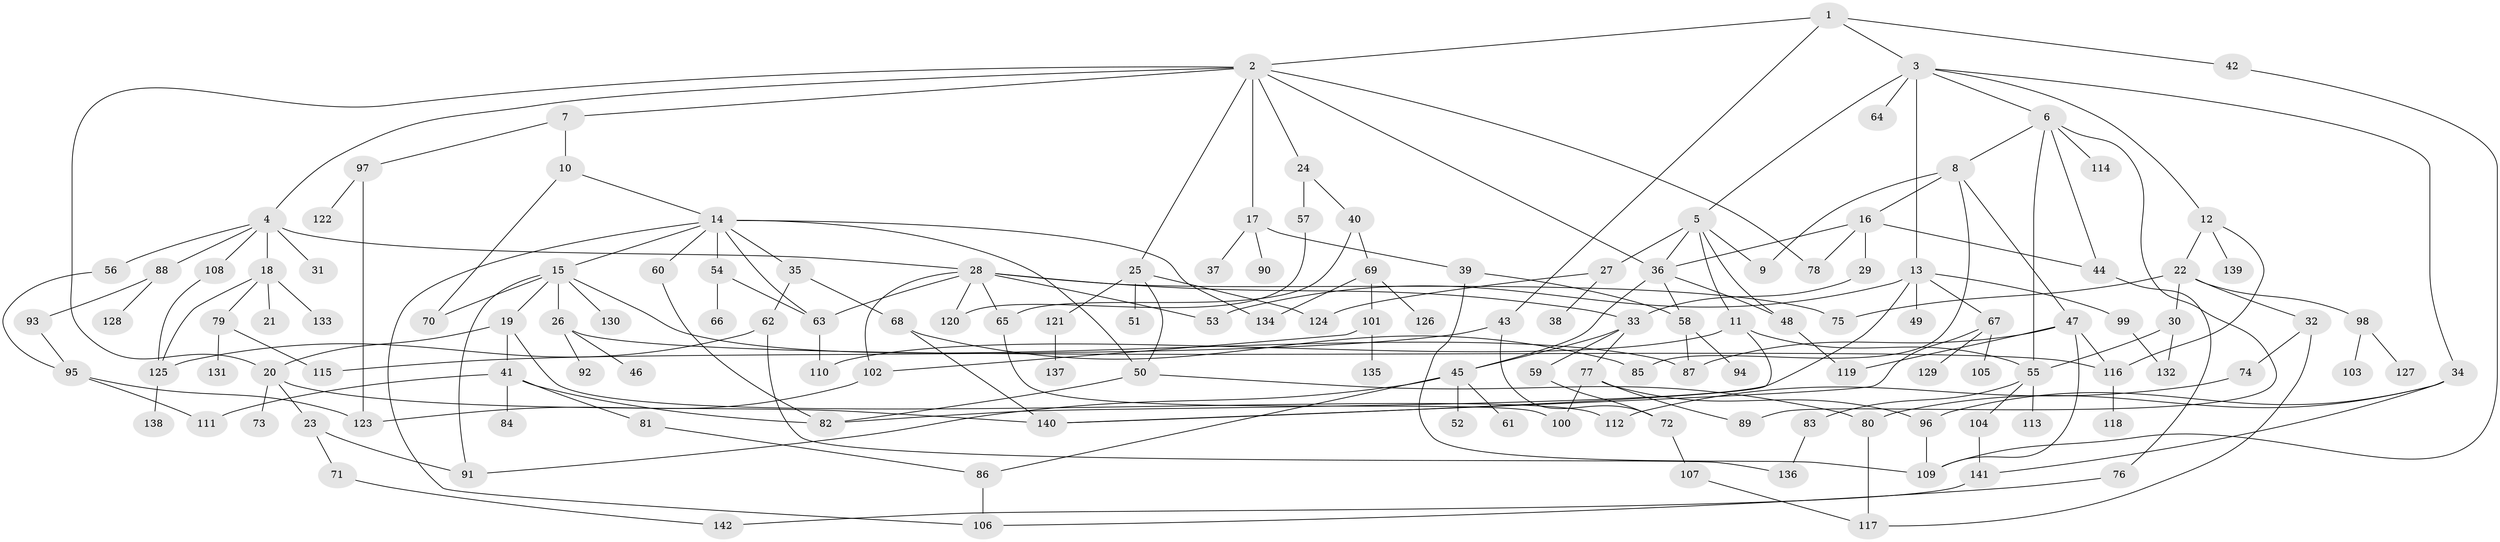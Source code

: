 // coarse degree distribution, {4: 0.13541666666666666, 9: 0.010416666666666666, 6: 0.07291666666666667, 7: 0.020833333333333332, 5: 0.11458333333333333, 10: 0.010416666666666666, 3: 0.15625, 8: 0.03125, 1: 0.21875, 2: 0.22916666666666666}
// Generated by graph-tools (version 1.1) at 2025/51/02/27/25 19:51:37]
// undirected, 142 vertices, 204 edges
graph export_dot {
graph [start="1"]
  node [color=gray90,style=filled];
  1;
  2;
  3;
  4;
  5;
  6;
  7;
  8;
  9;
  10;
  11;
  12;
  13;
  14;
  15;
  16;
  17;
  18;
  19;
  20;
  21;
  22;
  23;
  24;
  25;
  26;
  27;
  28;
  29;
  30;
  31;
  32;
  33;
  34;
  35;
  36;
  37;
  38;
  39;
  40;
  41;
  42;
  43;
  44;
  45;
  46;
  47;
  48;
  49;
  50;
  51;
  52;
  53;
  54;
  55;
  56;
  57;
  58;
  59;
  60;
  61;
  62;
  63;
  64;
  65;
  66;
  67;
  68;
  69;
  70;
  71;
  72;
  73;
  74;
  75;
  76;
  77;
  78;
  79;
  80;
  81;
  82;
  83;
  84;
  85;
  86;
  87;
  88;
  89;
  90;
  91;
  92;
  93;
  94;
  95;
  96;
  97;
  98;
  99;
  100;
  101;
  102;
  103;
  104;
  105;
  106;
  107;
  108;
  109;
  110;
  111;
  112;
  113;
  114;
  115;
  116;
  117;
  118;
  119;
  120;
  121;
  122;
  123;
  124;
  125;
  126;
  127;
  128;
  129;
  130;
  131;
  132;
  133;
  134;
  135;
  136;
  137;
  138;
  139;
  140;
  141;
  142;
  1 -- 2;
  1 -- 3;
  1 -- 42;
  1 -- 43;
  2 -- 4;
  2 -- 7;
  2 -- 17;
  2 -- 20;
  2 -- 24;
  2 -- 25;
  2 -- 36;
  2 -- 78;
  3 -- 5;
  3 -- 6;
  3 -- 12;
  3 -- 13;
  3 -- 34;
  3 -- 64;
  4 -- 18;
  4 -- 28;
  4 -- 31;
  4 -- 56;
  4 -- 88;
  4 -- 108;
  5 -- 11;
  5 -- 27;
  5 -- 48;
  5 -- 36;
  5 -- 9;
  6 -- 8;
  6 -- 44;
  6 -- 89;
  6 -- 114;
  6 -- 55;
  7 -- 10;
  7 -- 97;
  8 -- 9;
  8 -- 16;
  8 -- 47;
  8 -- 85;
  10 -- 14;
  10 -- 70;
  11 -- 55;
  11 -- 110;
  11 -- 140;
  12 -- 22;
  12 -- 116;
  12 -- 139;
  13 -- 49;
  13 -- 53;
  13 -- 67;
  13 -- 99;
  13 -- 82;
  14 -- 15;
  14 -- 35;
  14 -- 50;
  14 -- 54;
  14 -- 60;
  14 -- 63;
  14 -- 106;
  14 -- 134;
  15 -- 19;
  15 -- 26;
  15 -- 70;
  15 -- 130;
  15 -- 87;
  15 -- 91;
  16 -- 29;
  16 -- 78;
  16 -- 36;
  16 -- 44;
  17 -- 37;
  17 -- 39;
  17 -- 90;
  18 -- 21;
  18 -- 79;
  18 -- 133;
  18 -- 125;
  19 -- 41;
  19 -- 112;
  19 -- 20;
  20 -- 23;
  20 -- 73;
  20 -- 140;
  22 -- 30;
  22 -- 32;
  22 -- 98;
  22 -- 75;
  23 -- 71;
  23 -- 91;
  24 -- 40;
  24 -- 57;
  25 -- 51;
  25 -- 121;
  25 -- 50;
  25 -- 124;
  26 -- 46;
  26 -- 92;
  26 -- 116;
  27 -- 38;
  27 -- 124;
  28 -- 33;
  28 -- 75;
  28 -- 120;
  28 -- 102;
  28 -- 65;
  28 -- 63;
  28 -- 53;
  29 -- 33;
  30 -- 55;
  30 -- 132;
  32 -- 74;
  32 -- 117;
  33 -- 45;
  33 -- 59;
  33 -- 77;
  34 -- 80;
  34 -- 141;
  34 -- 96;
  35 -- 62;
  35 -- 68;
  36 -- 48;
  36 -- 58;
  36 -- 45;
  39 -- 58;
  39 -- 109;
  40 -- 65;
  40 -- 69;
  41 -- 81;
  41 -- 82;
  41 -- 84;
  41 -- 111;
  42 -- 109;
  43 -- 115;
  43 -- 72;
  44 -- 76;
  45 -- 52;
  45 -- 61;
  45 -- 91;
  45 -- 86;
  47 -- 87;
  47 -- 119;
  47 -- 116;
  47 -- 109;
  48 -- 119;
  50 -- 80;
  50 -- 82;
  54 -- 66;
  54 -- 63;
  55 -- 83;
  55 -- 104;
  55 -- 113;
  56 -- 95;
  57 -- 120;
  58 -- 94;
  58 -- 87;
  59 -- 72;
  60 -- 82;
  62 -- 125;
  62 -- 136;
  63 -- 110;
  65 -- 100;
  67 -- 105;
  67 -- 129;
  67 -- 140;
  68 -- 85;
  68 -- 140;
  69 -- 101;
  69 -- 126;
  69 -- 134;
  71 -- 142;
  72 -- 107;
  74 -- 112;
  76 -- 106;
  77 -- 96;
  77 -- 100;
  77 -- 89;
  79 -- 131;
  79 -- 115;
  80 -- 117;
  81 -- 86;
  83 -- 136;
  86 -- 106;
  88 -- 93;
  88 -- 128;
  93 -- 95;
  95 -- 111;
  95 -- 123;
  96 -- 109;
  97 -- 122;
  97 -- 123;
  98 -- 103;
  98 -- 127;
  99 -- 132;
  101 -- 102;
  101 -- 135;
  102 -- 123;
  104 -- 141;
  107 -- 117;
  108 -- 125;
  116 -- 118;
  121 -- 137;
  125 -- 138;
  141 -- 142;
}
